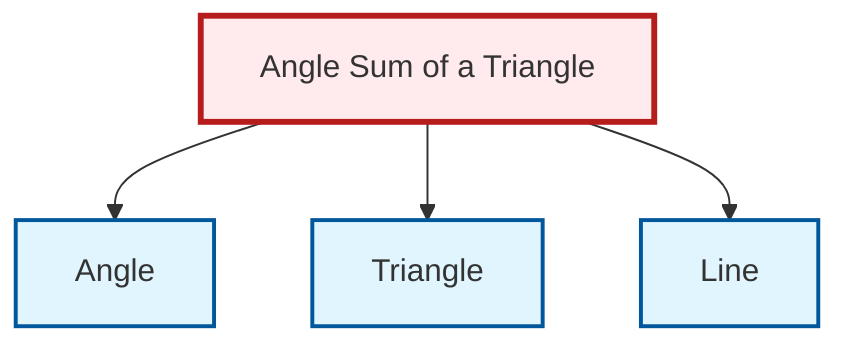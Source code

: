 graph TD
    classDef definition fill:#e1f5fe,stroke:#01579b,stroke-width:2px
    classDef theorem fill:#f3e5f5,stroke:#4a148c,stroke-width:2px
    classDef axiom fill:#fff3e0,stroke:#e65100,stroke-width:2px
    classDef example fill:#e8f5e9,stroke:#1b5e20,stroke-width:2px
    classDef current fill:#ffebee,stroke:#b71c1c,stroke-width:3px
    def-triangle["Triangle"]:::definition
    thm-angle-sum-triangle["Angle Sum of a Triangle"]:::theorem
    def-angle["Angle"]:::definition
    def-line["Line"]:::definition
    thm-angle-sum-triangle --> def-angle
    thm-angle-sum-triangle --> def-triangle
    thm-angle-sum-triangle --> def-line
    class thm-angle-sum-triangle current